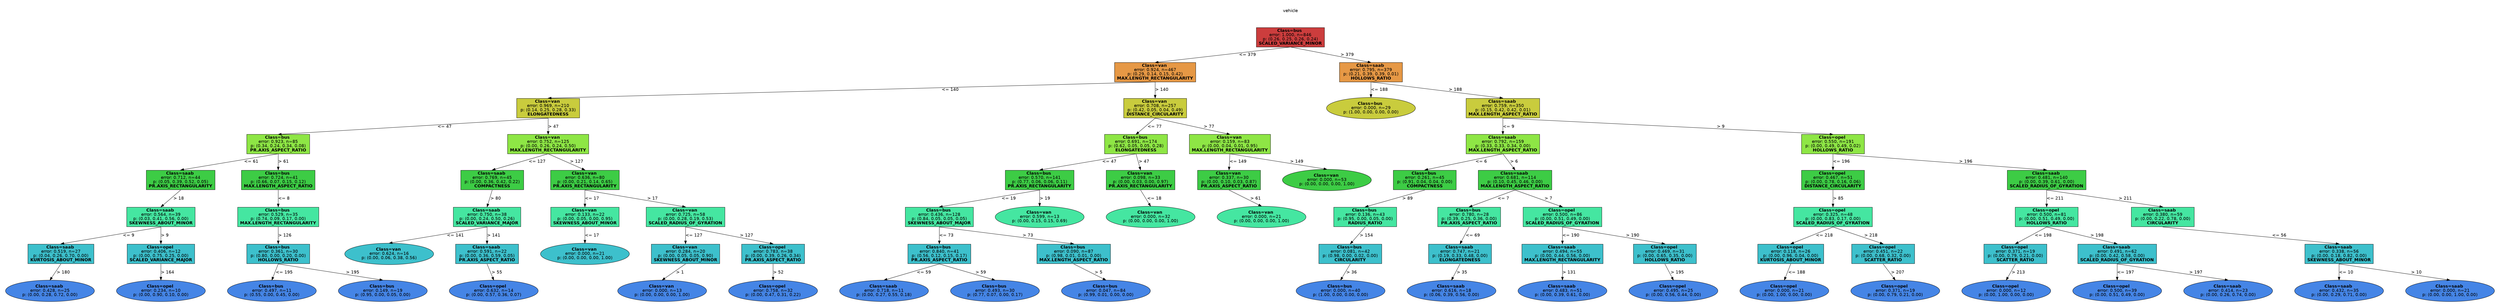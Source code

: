 digraph Tree {
splines=false;
graph [pad=".25", ranksep="0.5", nodesep="1"];
node [shape=rect, style="filled", color="black", fontname="helvetica",fillcolor="white"] ;
edge [fontname="helvetica"] ;
0 [label="vehicle", shape=plaintext];
0:s -> 1:n [style=invis];   
1 [label=<<b> Class=bus </b> <br/> error: 1.000, n=846 <br/> p: (0.26, 0.25, 0.26, 0.24) <br/><b>SCALED_VARIANCE_MINOR</b>>, fillcolor="0.000 0.7 0.800", shape="rect"];
2 [label=<<b> Class=van </b> <br/> error: 0.924, n=467 <br/> p: (0.29, 0.14, 0.15, 0.42) <br/><b>MAX.LENGTH_RECTANGULARITY</b>>, fillcolor="0.086 0.7 0.900", shape="rect"];
1:s -> 2:n [label="<= 379"] ;
3 [label=<<b> Class=van </b> <br/> error: 0.969, n=210 <br/> p: (0.14, 0.25, 0.28, 0.33) <br/><b>ELONGATEDNESS</b>>, fillcolor="0.171 0.7 0.800", shape="rect"];
2:s -> 3:n [label="<= 140"] ;
4 [label=<<b> Class=bus </b> <br/> error: 0.923, n=85 <br/> p: (0.34, 0.24, 0.34, 0.08) <br/><b>PR.AXIS_ASPECT_RATIO</b>>, fillcolor="0.257 0.7 0.900", shape="rect"];
3:s -> 4:n [label="<= 47"] ;
5 [label=<<b> Class=saab </b> <br/> error: 0.712, n=44 <br/> p: (0.05, 0.39, 0.52, 0.05) <br/><b>PR.AXIS_RECTANGULARITY</b>>, fillcolor="0.343 0.7 0.800", shape="rect"];
4:s -> 5:n [label="<= 61"] ;
6 [label=<<b> Class=saab </b> <br/> error: 0.564, n=39 <br/> p: (0.03, 0.41, 0.56, 0.00) <br/><b>SKEWNESS_ABOUT_MINOR</b>>, fillcolor="0.429 0.7 0.900", shape="rect"];
5:s -> 6:n [label="> 18"] ;
7 [label=<<b> Class=saab </b> <br/> error: 0.519, n=27 <br/> p: (0.04, 0.26, 0.70, 0.00) <br/><b>KURTOSIS_ABOUT_MINOR</b>>, fillcolor="0.514 0.7 0.800", shape="rect"];
6:s -> 7:n [label="<= 9"] ;
8 [label=<<b> Class=saab </b> <br/> error: 0.428, n=25 <br/> p: (0.00, 0.28, 0.72, 0.00) >, fillcolor="0.600 0.7 0.900", shape="oval"];
7:s -> 8:n [label="> 180"] ;
9 [label=<<b> Class=opel </b> <br/> error: 0.406, n=12 <br/> p: (0.00, 0.75, 0.25, 0.00) <br/><b>SCALED_VARIANCE_MAJOR</b>>, fillcolor="0.514 0.7 0.800", shape="rect"];
6:s -> 9:n [label="> 9"] ;
10 [label=<<b> Class=opel </b> <br/> error: 0.234, n=10 <br/> p: (0.00, 0.90, 0.10, 0.00) >, fillcolor="0.600 0.7 0.900", shape="oval"];
9:s -> 10:n [label="> 164"] ;
11 [label=<<b> Class=bus </b> <br/> error: 0.724, n=41 <br/> p: (0.66, 0.07, 0.15, 0.12) <br/><b>MAX.LENGTH_ASPECT_RATIO</b>>, fillcolor="0.343 0.7 0.800", shape="rect"];
4:s -> 11:n [label="> 61"] ;
12 [label=<<b> Class=bus </b> <br/> error: 0.529, n=35 <br/> p: (0.74, 0.09, 0.17, 0.00) <br/><b>MAX.LENGTH_RECTANGULARITY</b>>, fillcolor="0.429 0.7 0.900", shape="rect"];
11:s -> 12:n [label="<= 8"] ;
13 [label=<<b> Class=bus </b> <br/> error: 0.361, n=30 <br/> p: (0.80, 0.00, 0.20, 0.00) <br/><b>HOLLOWS_RATIO</b>>, fillcolor="0.514 0.7 0.800", shape="rect"];
12:s -> 13:n [label="> 126"] ;
14 [label=<<b> Class=bus </b> <br/> error: 0.497, n=11 <br/> p: (0.55, 0.00, 0.45, 0.00) >, fillcolor="0.600 0.7 0.900", shape="oval"];
13:s -> 14:n [label="<= 195"] ;
15 [label=<<b> Class=bus </b> <br/> error: 0.149, n=19 <br/> p: (0.95, 0.00, 0.05, 0.00) >, fillcolor="0.600 0.7 0.900", shape="oval"];
13:s -> 15:n [label="> 195"] ;
16 [label=<<b> Class=van </b> <br/> error: 0.752, n=125 <br/> p: (0.00, 0.26, 0.24, 0.50) <br/><b>MAX.LENGTH_RECTANGULARITY</b>>, fillcolor="0.257 0.7 0.900", shape="rect"];
3:s -> 16:n [label="> 47"] ;
17 [label=<<b> Class=saab </b> <br/> error: 0.769, n=45 <br/> p: (0.00, 0.36, 0.42, 0.22) <br/><b>COMPACTNESS</b>>, fillcolor="0.343 0.7 0.800", shape="rect"];
16:s -> 17:n [label="<= 127"] ;
18 [label=<<b> Class=saab </b> <br/> error: 0.750, n=38 <br/> p: (0.00, 0.24, 0.50, 0.26) <br/><b>SCALED_VARIANCE_MAJOR</b>>, fillcolor="0.429 0.7 0.900", shape="rect"];
17:s -> 18:n [label="> 80"] ;
19 [label=<<b> Class=van </b> <br/> error: 0.624, n=16 <br/> p: (0.00, 0.06, 0.38, 0.56) >, fillcolor="0.514 0.7 0.800", shape="oval"];
18:s -> 19:n [label="<= 141"] ;
20 [label=<<b> Class=saab </b> <br/> error: 0.591, n=22 <br/> p: (0.00, 0.36, 0.59, 0.05) <br/><b>PR.AXIS_ASPECT_RATIO</b>>, fillcolor="0.514 0.7 0.800", shape="rect"];
18:s -> 20:n [label="> 141"] ;
21 [label=<<b> Class=opel </b> <br/> error: 0.632, n=14 <br/> p: (0.00, 0.57, 0.36, 0.07) >, fillcolor="0.600 0.7 0.900", shape="oval"];
20:s -> 21:n [label="> 55"] ;
22 [label=<<b> Class=van </b> <br/> error: 0.636, n=80 <br/> p: (0.00, 0.21, 0.14, 0.65) <br/><b>PR.AXIS_RECTANGULARITY</b>>, fillcolor="0.343 0.7 0.800", shape="rect"];
16:s -> 22:n [label="> 127"] ;
23 [label=<<b> Class=van </b> <br/> error: 0.133, n=22 <br/> p: (0.00, 0.05, 0.00, 0.95) <br/><b>SKEWNESS_ABOUT_MINOR</b>>, fillcolor="0.429 0.7 0.900", shape="rect"];
22:s -> 23:n [label="<= 17"] ;
24 [label=<<b> Class=van </b> <br/> error: 0.000, n=21 <br/> p: (0.00, 0.00, 0.00, 1.00) >, fillcolor="0.514 0.7 0.800", shape="oval"];
23:s -> 24:n [label="<= 17"] ;
25 [label=<<b> Class=van </b> <br/> error: 0.725, n=58 <br/> p: (0.00, 0.28, 0.19, 0.53) <br/><b>SCALED_RADIUS_OF_GYRATION</b>>, fillcolor="0.429 0.7 0.900", shape="rect"];
22:s -> 25:n [label="> 17"] ;
26 [label=<<b> Class=van </b> <br/> error: 0.284, n=20 <br/> p: (0.00, 0.05, 0.05, 0.90) <br/><b>SKEWNESS_ABOUT_MINOR</b>>, fillcolor="0.514 0.7 0.800", shape="rect"];
25:s -> 26:n [label="<= 127"] ;
27 [label=<<b> Class=van </b> <br/> error: 0.000, n=13 <br/> p: (0.00, 0.00, 0.00, 1.00) >, fillcolor="0.600 0.7 0.900", shape="oval"];
26:s -> 27:n [label="> 1"] ;
28 [label=<<b> Class=opel </b> <br/> error: 0.783, n=38 <br/> p: (0.00, 0.39, 0.26, 0.34) <br/><b>PR.AXIS_ASPECT_RATIO</b>>, fillcolor="0.514 0.7 0.800", shape="rect"];
25:s -> 28:n [label="> 127"] ;
29 [label=<<b> Class=opel </b> <br/> error: 0.758, n=32 <br/> p: (0.00, 0.47, 0.31, 0.22) >, fillcolor="0.600 0.7 0.900", shape="oval"];
28:s -> 29:n [label="> 52"] ;
30 [label=<<b> Class=van </b> <br/> error: 0.708, n=257 <br/> p: (0.42, 0.05, 0.04, 0.49) <br/><b>DISTANCE_CIRCULARITY</b>>, fillcolor="0.171 0.7 0.800", shape="rect"];
2:s -> 30:n [label="> 140"] ;
31 [label=<<b> Class=bus </b> <br/> error: 0.691, n=174 <br/> p: (0.62, 0.05, 0.05, 0.28) <br/><b>ELONGATEDNESS</b>>, fillcolor="0.257 0.7 0.900", shape="rect"];
30:s -> 31:n [label="<= 77"] ;
32 [label=<<b> Class=bus </b> <br/> error: 0.570, n=141 <br/> p: (0.77, 0.06, 0.06, 0.11) <br/><b>PR.AXIS_RECTANGULARITY</b>>, fillcolor="0.343 0.7 0.800", shape="rect"];
31:s -> 32:n [label="<= 47"] ;
33 [label=<<b> Class=bus </b> <br/> error: 0.436, n=128 <br/> p: (0.84, 0.05, 0.05, 0.05) <br/><b>SKEWNESS_ABOUT_MAJOR</b>>, fillcolor="0.429 0.7 0.900", shape="rect"];
32:s -> 33:n [label="<= 19"] ;
34 [label=<<b> Class=bus </b> <br/> error: 0.840, n=41 <br/> p: (0.56, 0.12, 0.15, 0.17) <br/><b>PR.AXIS_ASPECT_RATIO</b>>, fillcolor="0.514 0.7 0.800", shape="rect"];
33:s -> 34:n [label="<= 73"] ;
35 [label=<<b> Class=saab </b> <br/> error: 0.718, n=11 <br/> p: (0.00, 0.27, 0.55, 0.18) >, fillcolor="0.600 0.7 0.900", shape="oval"];
34:s -> 35:n [label="<= 59"] ;
36 [label=<<b> Class=bus </b> <br/> error: 0.493, n=30 <br/> p: (0.77, 0.07, 0.00, 0.17) >, fillcolor="0.600 0.7 0.900", shape="oval"];
34:s -> 36:n [label="> 59"] ;
37 [label=<<b> Class=bus </b> <br/> error: 0.090, n=87 <br/> p: (0.98, 0.01, 0.01, 0.00) <br/><b>MAX.LENGTH_ASPECT_RATIO</b>>, fillcolor="0.514 0.7 0.800", shape="rect"];
33:s -> 37:n [label="> 73"] ;
38 [label=<<b> Class=bus </b> <br/> error: 0.047, n=84 <br/> p: (0.99, 0.01, 0.00, 0.00) >, fillcolor="0.600 0.7 0.900", shape="oval"];
37:s -> 38:n [label="> 5"] ;
39 [label=<<b> Class=van </b> <br/> error: 0.599, n=13 <br/> p: (0.00, 0.15, 0.15, 0.69) >, fillcolor="0.429 0.7 0.900", shape="oval"];
32:s -> 39:n [label="> 19"] ;
40 [label=<<b> Class=van </b> <br/> error: 0.098, n=33 <br/> p: (0.00, 0.03, 0.00, 0.97) <br/><b>PR.AXIS_RECTANGULARITY</b>>, fillcolor="0.343 0.7 0.800", shape="rect"];
31:s -> 40:n [label="> 47"] ;
41 [label=<<b> Class=van </b> <br/> error: 0.000, n=32 <br/> p: (0.00, 0.00, 0.00, 1.00) >, fillcolor="0.429 0.7 0.900", shape="oval"];
40:s -> 41:n [label="<= 18"] ;
42 [label=<<b> Class=van </b> <br/> error: 0.159, n=83 <br/> p: (0.00, 0.04, 0.01, 0.95) <br/><b>MAX.LENGTH_RECTANGULARITY</b>>, fillcolor="0.257 0.7 0.900", shape="rect"];
30:s -> 42:n [label="> 77"] ;
43 [label=<<b> Class=van </b> <br/> error: 0.337, n=30 <br/> p: (0.00, 0.10, 0.03, 0.87) <br/><b>PR.AXIS_ASPECT_RATIO</b>>, fillcolor="0.343 0.7 0.800", shape="rect"];
42:s -> 43:n [label="<= 149"] ;
44 [label=<<b> Class=van </b> <br/> error: 0.000, n=21 <br/> p: (0.00, 0.00, 0.00, 1.00) >, fillcolor="0.429 0.7 0.900", shape="oval"];
43:s -> 44:n [label="> 61"] ;
45 [label=<<b> Class=van </b> <br/> error: 0.000, n=53 <br/> p: (0.00, 0.00, 0.00, 1.00) >, fillcolor="0.343 0.7 0.800", shape="oval"];
42:s -> 45:n [label="> 149"] ;
46 [label=<<b> Class=saab </b> <br/> error: 0.795, n=379 <br/> p: (0.21, 0.39, 0.39, 0.01) <br/><b>HOLLOWS_RATIO</b>>, fillcolor="0.086 0.7 0.900", shape="rect"];
1:s -> 46:n [label="> 379"] ;
47 [label=<<b> Class=bus </b> <br/> error: 0.000, n=29 <br/> p: (1.00, 0.00, 0.00, 0.00) >, fillcolor="0.171 0.7 0.800", shape="oval"];
46:s -> 47:n [label="<= 188"] ;
48 [label=<<b> Class=saab </b> <br/> error: 0.759, n=350 <br/> p: (0.15, 0.42, 0.42, 0.01) <br/><b>MAX.LENGTH_ASPECT_RATIO</b>>, fillcolor="0.171 0.7 0.800", shape="rect"];
46:s -> 48:n [label="> 188"] ;
49 [label=<<b> Class=saab </b> <br/> error: 0.792, n=159 <br/> p: (0.33, 0.33, 0.34, 0.00) <br/><b>MAX.LENGTH_ASPECT_RATIO</b>>, fillcolor="0.257 0.7 0.900", shape="rect"];
48:s -> 49:n [label="<= 9"] ;
50 [label=<<b> Class=bus </b> <br/> error: 0.261, n=45 <br/> p: (0.91, 0.04, 0.04, 0.00) <br/><b>COMPACTNESS</b>>, fillcolor="0.343 0.7 0.800", shape="rect"];
49:s -> 50:n [label="<= 6"] ;
51 [label=<<b> Class=bus </b> <br/> error: 0.136, n=43 <br/> p: (0.95, 0.00, 0.05, 0.00) <br/><b>RADIUS_RATIO</b>>, fillcolor="0.429 0.7 0.900", shape="rect"];
50:s -> 51:n [label="> 89"] ;
52 [label=<<b> Class=bus </b> <br/> error: 0.081, n=42 <br/> p: (0.98, 0.00, 0.02, 0.00) <br/><b>CIRCULARITY</b>>, fillcolor="0.514 0.7 0.800", shape="rect"];
51:s -> 52:n [label="> 154"] ;
53 [label=<<b> Class=bus </b> <br/> error: 0.000, n=40 <br/> p: (1.00, 0.00, 0.00, 0.00) >, fillcolor="0.600 0.7 0.900", shape="oval"];
52:s -> 53:n [label="> 36"] ;
54 [label=<<b> Class=saab </b> <br/> error: 0.681, n=114 <br/> p: (0.10, 0.45, 0.46, 0.00) <br/><b>MAX.LENGTH_ASPECT_RATIO</b>>, fillcolor="0.343 0.7 0.800", shape="rect"];
49:s -> 54:n [label="> 6"] ;
55 [label=<<b> Class=bus </b> <br/> error: 0.780, n=28 <br/> p: (0.39, 0.25, 0.36, 0.00) <br/><b>PR.AXIS_ASPECT_RATIO</b>>, fillcolor="0.429 0.7 0.900", shape="rect"];
54:s -> 55:n [label="<= 7"] ;
56 [label=<<b> Class=saab </b> <br/> error: 0.747, n=21 <br/> p: (0.19, 0.33, 0.48, 0.00) <br/><b>ELONGATEDNESS</b>>, fillcolor="0.514 0.7 0.800", shape="rect"];
55:s -> 56:n [label="<= 69"] ;
57 [label=<<b> Class=saab </b> <br/> error: 0.616, n=18 <br/> p: (0.06, 0.39, 0.56, 0.00) >, fillcolor="0.600 0.7 0.900", shape="oval"];
56:s -> 57:n [label="> 35"] ;
58 [label=<<b> Class=opel </b> <br/> error: 0.500, n=86 <br/> p: (0.00, 0.51, 0.49, 0.00) <br/><b>SCALED_RADIUS_OF_GYRATION</b>>, fillcolor="0.429 0.7 0.900", shape="rect"];
54:s -> 58:n [label="> 7"] ;
59 [label=<<b> Class=saab </b> <br/> error: 0.494, n=55 <br/> p: (0.00, 0.44, 0.56, 0.00) <br/><b>MAX.LENGTH_RECTANGULARITY</b>>, fillcolor="0.514 0.7 0.800", shape="rect"];
58:s -> 59:n [label="<= 190"] ;
60 [label=<<b> Class=saab </b> <br/> error: 0.483, n=51 <br/> p: (0.00, 0.39, 0.61, 0.00) >, fillcolor="0.600 0.7 0.900", shape="oval"];
59:s -> 60:n [label="> 131"] ;
61 [label=<<b> Class=opel </b> <br/> error: 0.469, n=31 <br/> p: (0.00, 0.65, 0.35, 0.00) <br/><b>HOLLOWS_RATIO</b>>, fillcolor="0.514 0.7 0.800", shape="rect"];
58:s -> 61:n [label="> 190"] ;
62 [label=<<b> Class=opel </b> <br/> error: 0.495, n=25 <br/> p: (0.00, 0.56, 0.44, 0.00) >, fillcolor="0.600 0.7 0.900", shape="oval"];
61:s -> 62:n [label="> 195"] ;
63 [label=<<b> Class=opel </b> <br/> error: 0.550, n=191 <br/> p: (0.00, 0.49, 0.49, 0.02) <br/><b>HOLLOWS_RATIO</b>>, fillcolor="0.257 0.7 0.900", shape="rect"];
48:s -> 63:n [label="> 9"] ;
64 [label=<<b> Class=opel </b> <br/> error: 0.467, n=51 <br/> p: (0.00, 0.78, 0.16, 0.06) <br/><b>DISTANCE_CIRCULARITY</b>>, fillcolor="0.343 0.7 0.800", shape="rect"];
63:s -> 64:n [label="<= 196"] ;
65 [label=<<b> Class=opel </b> <br/> error: 0.325, n=48 <br/> p: (0.00, 0.83, 0.17, 0.00) <br/><b>SCALED_RADIUS_OF_GYRATION</b>>, fillcolor="0.429 0.7 0.900", shape="rect"];
64:s -> 65:n [label="> 85"] ;
66 [label=<<b> Class=opel </b> <br/> error: 0.118, n=26 <br/> p: (0.00, 0.96, 0.04, 0.00) <br/><b>KURTOSIS_ABOUT_MINOR</b>>, fillcolor="0.514 0.7 0.800", shape="rect"];
65:s -> 66:n [label="<= 218"] ;
67 [label=<<b> Class=opel </b> <br/> error: 0.000, n=21 <br/> p: (0.00, 1.00, 0.00, 0.00) >, fillcolor="0.600 0.7 0.900", shape="oval"];
66:s -> 67:n [label="<= 188"] ;
68 [label=<<b> Class=opel </b> <br/> error: 0.451, n=22 <br/> p: (0.00, 0.68, 0.32, 0.00) <br/><b>SCATTER_RATIO</b>>, fillcolor="0.514 0.7 0.800", shape="rect"];
65:s -> 68:n [label="> 218"] ;
69 [label=<<b> Class=opel </b> <br/> error: 0.371, n=19 <br/> p: (0.00, 0.79, 0.21, 0.00) >, fillcolor="0.600 0.7 0.900", shape="oval"];
68:s -> 69:n [label="> 207"] ;
70 [label=<<b> Class=saab </b> <br/> error: 0.481, n=140 <br/> p: (0.00, 0.39, 0.61, 0.00) <br/><b>SCALED_RADIUS_OF_GYRATION</b>>, fillcolor="0.343 0.7 0.800", shape="rect"];
63:s -> 70:n [label="> 196"] ;
71 [label=<<b> Class=opel </b> <br/> error: 0.500, n=81 <br/> p: (0.00, 0.51, 0.49, 0.00) <br/><b>HOLLOWS_RATIO</b>>, fillcolor="0.429 0.7 0.900", shape="rect"];
70:s -> 71:n [label="<= 211"] ;
72 [label=<<b> Class=opel </b> <br/> error: 0.371, n=19 <br/> p: (0.00, 0.79, 0.21, 0.00) <br/><b>SCATTER_RATIO</b>>, fillcolor="0.514 0.7 0.800", shape="rect"];
71:s -> 72:n [label="<= 198"] ;
73 [label=<<b> Class=opel </b> <br/> error: 0.000, n=12 <br/> p: (0.00, 1.00, 0.00, 0.00) >, fillcolor="0.600 0.7 0.900", shape="oval"];
72:s -> 73:n [label="> 213"] ;
74 [label=<<b> Class=saab </b> <br/> error: 0.491, n=62 <br/> p: (0.00, 0.42, 0.58, 0.00) <br/><b>SCALED_RADIUS_OF_GYRATION</b>>, fillcolor="0.514 0.7 0.800", shape="rect"];
71:s -> 74:n [label="> 198"] ;
75 [label=<<b> Class=opel </b> <br/> error: 0.500, n=39 <br/> p: (0.00, 0.51, 0.49, 0.00) >, fillcolor="0.600 0.7 0.900", shape="oval"];
74:s -> 75:n [label="<= 197"] ;
76 [label=<<b> Class=saab </b> <br/> error: 0.414, n=23 <br/> p: (0.00, 0.26, 0.74, 0.00) >, fillcolor="0.600 0.7 0.900", shape="oval"];
74:s -> 76:n [label="> 197"] ;
77 [label=<<b> Class=saab </b> <br/> error: 0.380, n=59 <br/> p: (0.00, 0.22, 0.78, 0.00) <br/><b>CIRCULARITY</b>>, fillcolor="0.429 0.7 0.900", shape="rect"];
70:s -> 77:n [label="> 211"] ;
78 [label=<<b> Class=saab </b> <br/> error: 0.338, n=56 <br/> p: (0.00, 0.18, 0.82, 0.00) <br/><b>SKEWNESS_ABOUT_MINOR</b>>, fillcolor="0.514 0.7 0.800", shape="rect"];
77:s -> 78:n [label="<= 56"] ;
79 [label=<<b> Class=saab </b> <br/> error: 0.432, n=35 <br/> p: (0.00, 0.29, 0.71, 0.00) >, fillcolor="0.600 0.7 0.900", shape="oval"];
78:s -> 79:n [label="<= 10"] ;
80 [label=<<b> Class=saab </b> <br/> error: 0.000, n=21 <br/> p: (0.00, 0.00, 1.00, 0.00) >, fillcolor="0.600 0.7 0.900", shape="oval"];
78:s -> 80:n [label="> 10"] ;

}